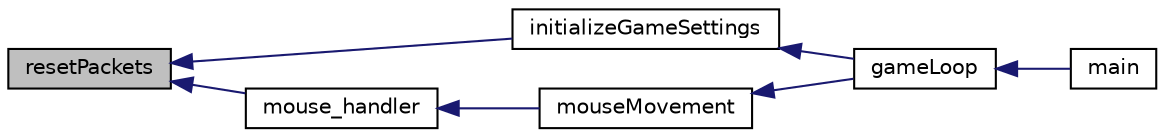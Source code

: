digraph "resetPackets"
{
  edge [fontname="Helvetica",fontsize="10",labelfontname="Helvetica",labelfontsize="10"];
  node [fontname="Helvetica",fontsize="10",shape=record];
  rankdir="LR";
  Node41 [label="resetPackets",height=0.2,width=0.4,color="black", fillcolor="grey75", style="filled", fontcolor="black"];
  Node41 -> Node42 [dir="back",color="midnightblue",fontsize="10",style="solid",fontname="Helvetica"];
  Node42 [label="initializeGameSettings",height=0.2,width=0.4,color="black", fillcolor="white", style="filled",URL="$group___bow.html#ga62cb105a101f564c894496e3018b30d8",tooltip="Resets all global variables and prepares values for the game. "];
  Node42 -> Node43 [dir="back",color="midnightblue",fontsize="10",style="solid",fontname="Helvetica"];
  Node43 [label="gameLoop",height=0.2,width=0.4,color="black", fillcolor="white", style="filled",URL="$group___bow.html#gae3fcb6ab83836a82d8ab58a853667cba",tooltip="Main function for the game. Controls all interrupts of the peripherals and calls auxiliary functions..."];
  Node43 -> Node44 [dir="back",color="midnightblue",fontsize="10",style="solid",fontname="Helvetica"];
  Node44 [label="main",height=0.2,width=0.4,color="black", fillcolor="white", style="filled",URL="$main_8c.html#ae66f6b31b5ad750f1fe042a706a4e3d4"];
  Node41 -> Node45 [dir="back",color="midnightblue",fontsize="10",style="solid",fontname="Helvetica"];
  Node45 [label="mouse_handler",height=0.2,width=0.4,color="black", fillcolor="white", style="filled",URL="$group___mouse.html#ga1d865d087780c7f07862aa420ca32182",tooltip="Reads packets from keyboard controller. "];
  Node45 -> Node46 [dir="back",color="midnightblue",fontsize="10",style="solid",fontname="Helvetica"];
  Node46 [label="mouseMovement",height=0.2,width=0.4,color="black", fillcolor="white", style="filled",URL="$group___bow.html#ga72a1656ba8461fbee3a1b3a23d49bd19",tooltip="Handles all events related to mouse movement. "];
  Node46 -> Node43 [dir="back",color="midnightblue",fontsize="10",style="solid",fontname="Helvetica"];
}
